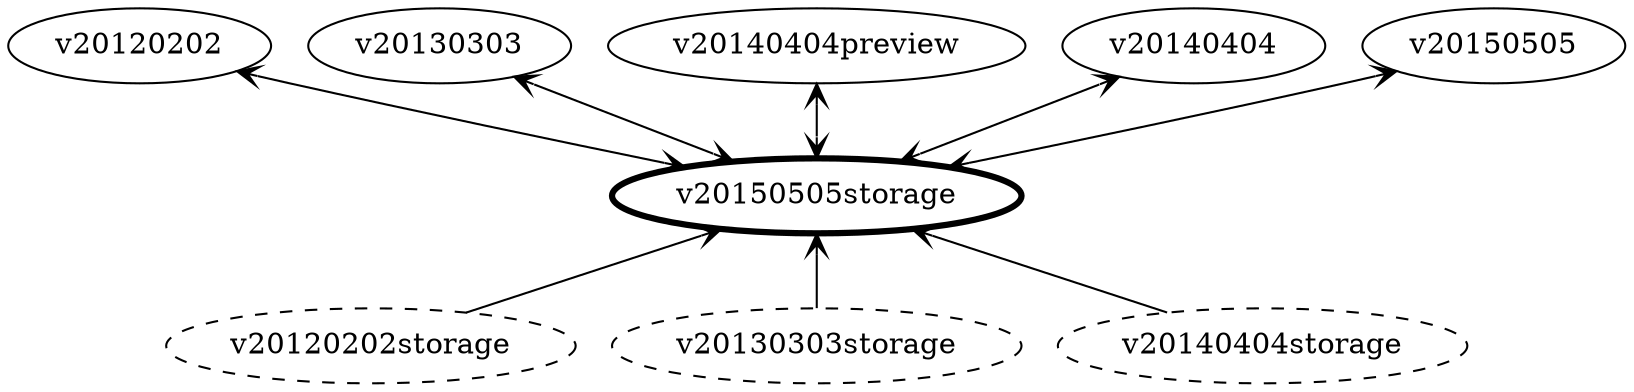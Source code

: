 graph G {
    subgraph apiVersions {
        rank=same;
        label="API Versions";
        labelloc=t

        node [shape=ellipse, group=api];
        v20120202;
        v20130303;
        v20140404preview;
        v20140404;
        v20150505;
    }

    node [shape=ellipse, penwidth=3];
    v20150505storage;

    subgraph storageVersions {
        rank=same;
        label="Storage Versions";
        labelloc=b

        node [shape=ellipse, style=dashed, penwidth=1, rankType=min, group=storage];
        v20120202storage;
        v20130303storage;
        v20140404storage;
    }

    edge [arrowhead=vee, arrowtail=vee, dir=both];
    v20120202 -- v20150505storage;
    v20130303 -- v20150505storage;
    v20140404preview -- v20150505storage;
    v20140404 -- v20150505storage;
    v20150505 -- v20150505storage;

    edge [arrowtail=vee, dir=back];
    v20150505storage -- v20120202storage;
    v20150505storage -- v20130303storage;
    v20150505storage -- v20140404storage;
}

